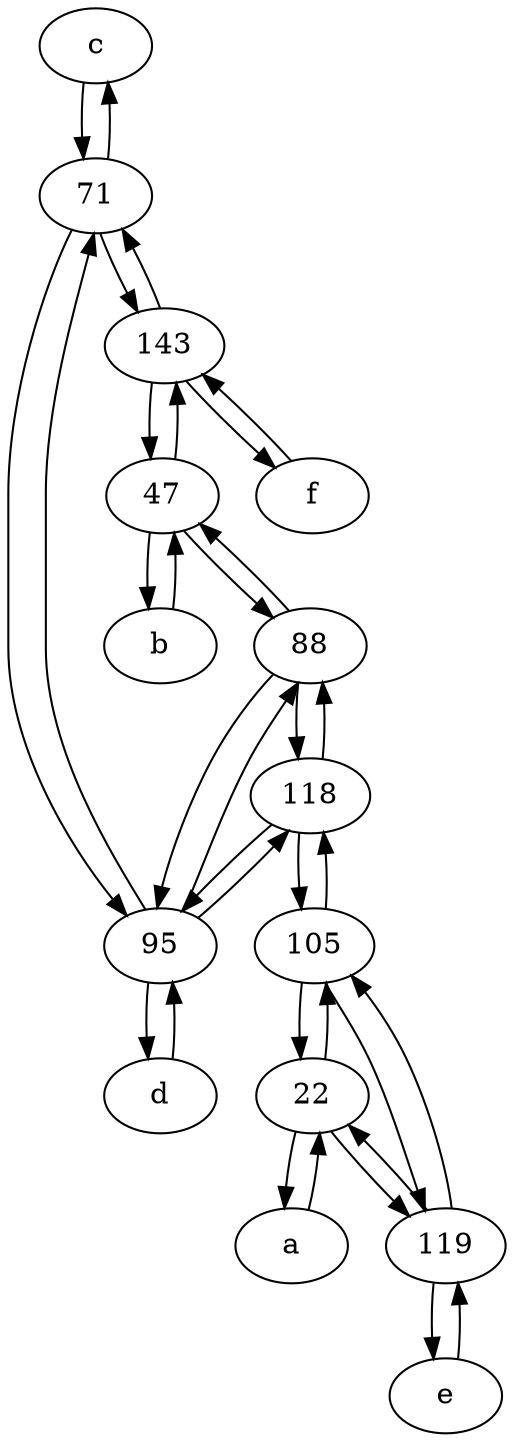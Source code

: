 digraph  {
	c [pos="20,10!"];
	22;
	71;
	47;
	b [pos="50,20!"];
	d [pos="20,30!"];
	e [pos="30,50!"];
	a [pos="40,10!"];
	88;
	f [pos="15,45!"];
	105;
	95;
	119;
	118;
	143;
	118 -> 105;
	22 -> 105;
	105 -> 119;
	47 -> 88;
	71 -> 95;
	22 -> 119;
	118 -> 88;
	88 -> 118;
	71 -> 143;
	f -> 143;
	b -> 47;
	95 -> 71;
	47 -> 143;
	71 -> c;
	88 -> 95;
	143 -> 47;
	95 -> 88;
	143 -> 71;
	22 -> a;
	c -> 71;
	88 -> 47;
	105 -> 118;
	143 -> f;
	e -> 119;
	119 -> 22;
	119 -> e;
	95 -> d;
	118 -> 95;
	95 -> 118;
	47 -> b;
	105 -> 22;
	119 -> 105;
	d -> 95;
	a -> 22;

	}